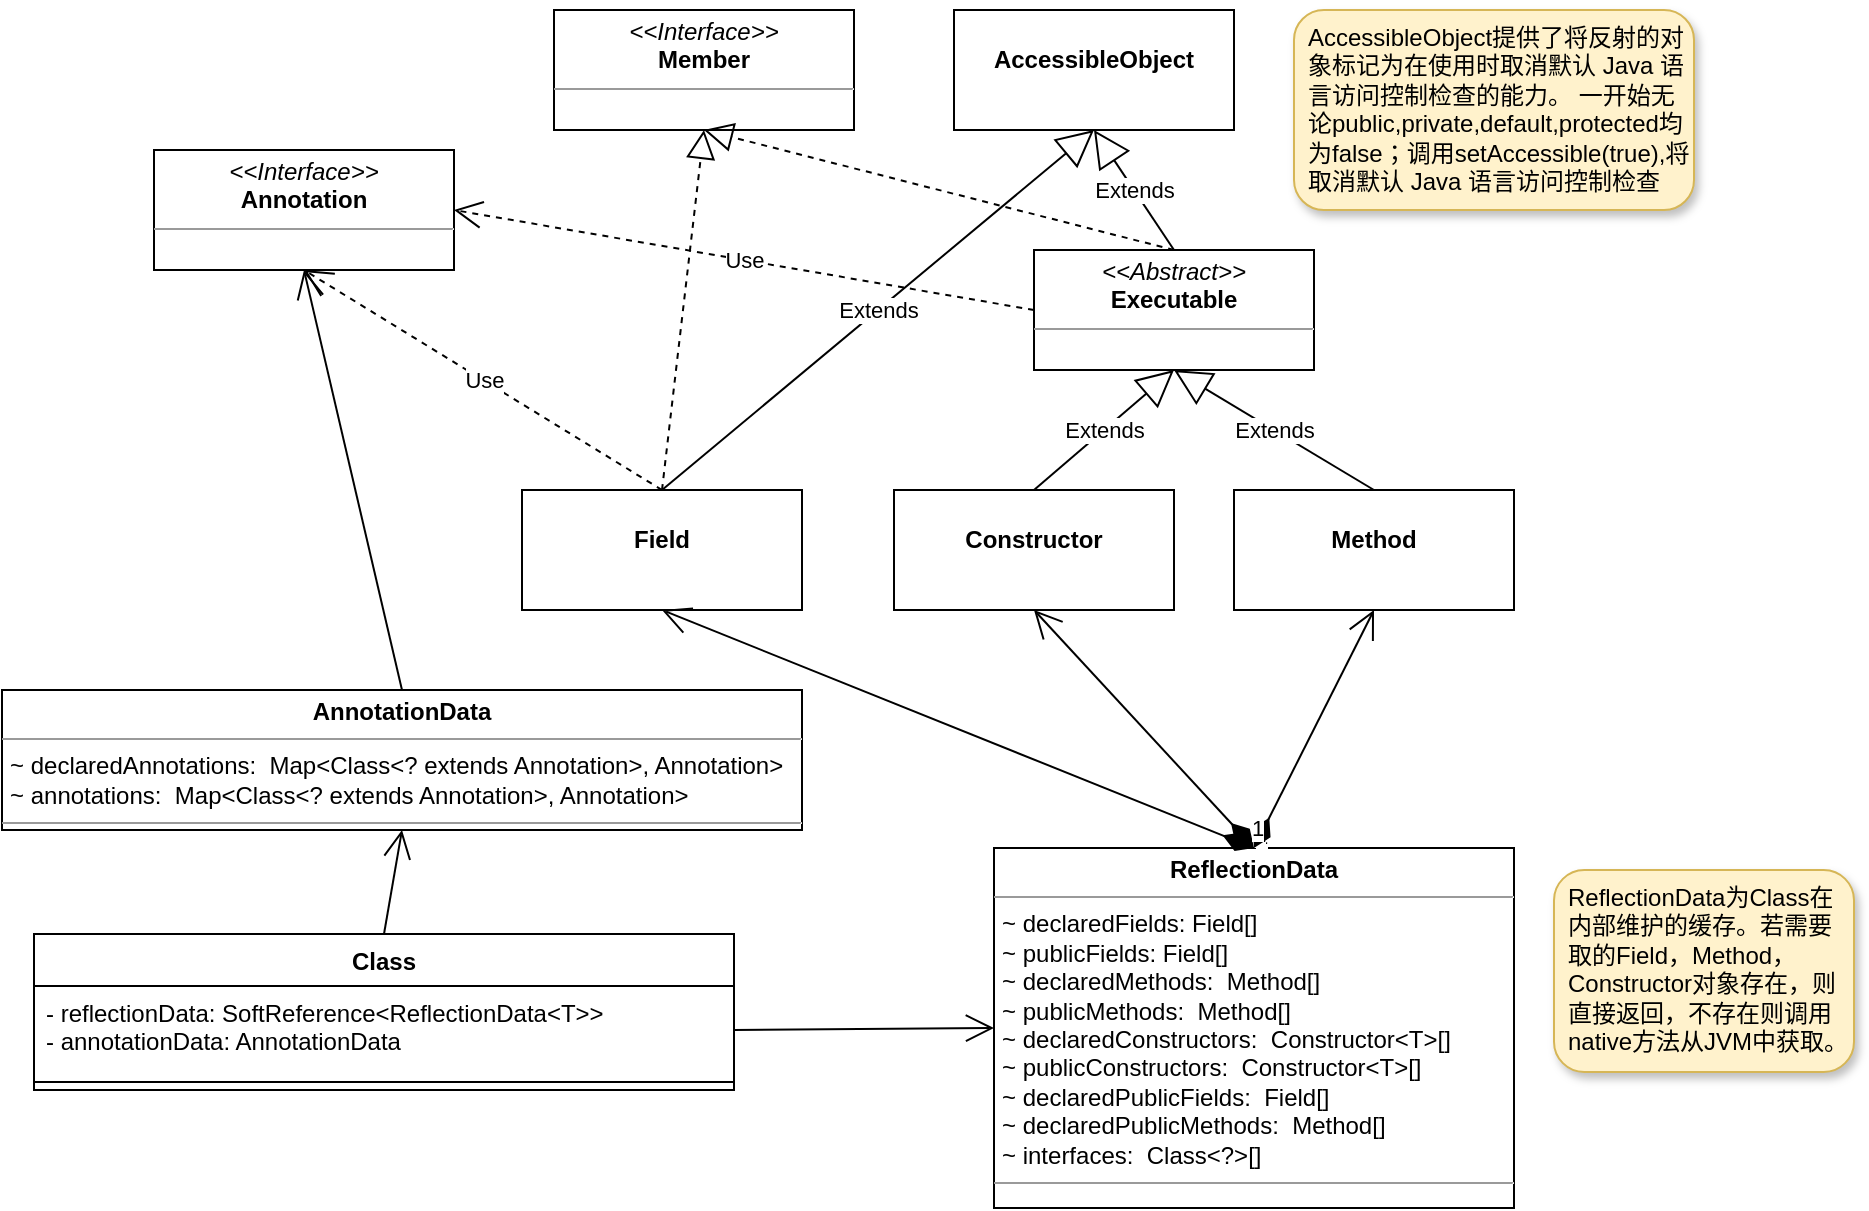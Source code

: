 <mxfile version="13.9.9" type="device"><diagram id="C5RBs43oDa-KdzZeNtuy" name="Page-1"><mxGraphModel dx="1024" dy="592" grid="1" gridSize="10" guides="1" tooltips="1" connect="1" arrows="1" fold="1" page="1" pageScale="1" pageWidth="827" pageHeight="1169" math="0" shadow="0"><root><mxCell id="WIyWlLk6GJQsqaUBKTNV-0"/><mxCell id="WIyWlLk6GJQsqaUBKTNV-1" parent="WIyWlLk6GJQsqaUBKTNV-0"/><mxCell id="KGlEuJ1fPiJjRbiL8h1M-4" value="&lt;p style=&quot;margin: 0px ; margin-top: 4px ; text-align: center&quot;&gt;&lt;i&gt;&amp;lt;&amp;lt;Interface&amp;gt;&amp;gt;&lt;/i&gt;&lt;br&gt;&lt;b&gt;Member&lt;/b&gt;&lt;/p&gt;&lt;hr size=&quot;1&quot;&gt;&lt;p style=&quot;margin: 0px ; margin-left: 4px&quot;&gt;&lt;/p&gt;&lt;p style=&quot;margin: 0px ; margin-left: 4px&quot;&gt;&lt;br&gt;&lt;/p&gt;" style="verticalAlign=top;align=left;overflow=fill;fontSize=12;fontFamily=Helvetica;html=1;" vertex="1" parent="WIyWlLk6GJQsqaUBKTNV-1"><mxGeometry x="290" y="80" width="150" height="60" as="geometry"/></mxCell><mxCell id="KGlEuJ1fPiJjRbiL8h1M-5" value="&lt;p style=&quot;margin: 0px ; margin-top: 4px ; text-align: center&quot;&gt;&lt;br&gt;&lt;b&gt;AccessibleObject&lt;/b&gt;&lt;br&gt;&lt;/p&gt;" style="verticalAlign=top;align=left;overflow=fill;fontSize=12;fontFamily=Helvetica;html=1;" vertex="1" parent="WIyWlLk6GJQsqaUBKTNV-1"><mxGeometry x="490" y="80" width="140" height="60" as="geometry"/></mxCell><mxCell id="KGlEuJ1fPiJjRbiL8h1M-6" value="&lt;p style=&quot;margin: 0px ; margin-top: 4px ; text-align: center&quot;&gt;&lt;br&gt;&lt;b&gt;Field&lt;/b&gt;&lt;/p&gt;" style="verticalAlign=top;align=left;overflow=fill;fontSize=12;fontFamily=Helvetica;html=1;" vertex="1" parent="WIyWlLk6GJQsqaUBKTNV-1"><mxGeometry x="274" y="320" width="140" height="60" as="geometry"/></mxCell><mxCell id="KGlEuJ1fPiJjRbiL8h1M-7" value="" style="endArrow=block;dashed=1;endFill=0;endSize=12;html=1;entryX=0.5;entryY=1;entryDx=0;entryDy=0;exitX=0.5;exitY=0;exitDx=0;exitDy=0;" edge="1" parent="WIyWlLk6GJQsqaUBKTNV-1" source="KGlEuJ1fPiJjRbiL8h1M-6" target="KGlEuJ1fPiJjRbiL8h1M-4"><mxGeometry width="160" relative="1" as="geometry"><mxPoint x="330" y="310" as="sourcePoint"/><mxPoint x="490" y="310" as="targetPoint"/></mxGeometry></mxCell><mxCell id="KGlEuJ1fPiJjRbiL8h1M-8" value="Extends" style="endArrow=block;endSize=16;endFill=0;html=1;entryX=0.5;entryY=1;entryDx=0;entryDy=0;exitX=0.5;exitY=0;exitDx=0;exitDy=0;" edge="1" parent="WIyWlLk6GJQsqaUBKTNV-1" source="KGlEuJ1fPiJjRbiL8h1M-6" target="KGlEuJ1fPiJjRbiL8h1M-5"><mxGeometry width="160" relative="1" as="geometry"><mxPoint x="330" y="310" as="sourcePoint"/><mxPoint x="490" y="310" as="targetPoint"/></mxGeometry></mxCell><mxCell id="KGlEuJ1fPiJjRbiL8h1M-9" value="&lt;p style=&quot;margin: 0px ; margin-top: 4px ; text-align: center&quot;&gt;&lt;i&gt;&amp;lt;&amp;lt;Abstract&amp;gt;&amp;gt;&lt;/i&gt;&lt;br&gt;&lt;b&gt;Executable&lt;/b&gt;&lt;br&gt;&lt;/p&gt;&lt;hr size=&quot;1&quot;&gt;&lt;p style=&quot;margin: 0px ; margin-left: 4px&quot;&gt;&lt;/p&gt;&lt;p style=&quot;margin: 0px ; margin-left: 4px&quot;&gt;&lt;br&gt;&lt;/p&gt;" style="verticalAlign=top;align=left;overflow=fill;fontSize=12;fontFamily=Helvetica;html=1;" vertex="1" parent="WIyWlLk6GJQsqaUBKTNV-1"><mxGeometry x="530" y="200" width="140" height="60" as="geometry"/></mxCell><mxCell id="KGlEuJ1fPiJjRbiL8h1M-10" value="" style="endArrow=block;dashed=1;endFill=0;endSize=12;html=1;exitX=0.5;exitY=0;exitDx=0;exitDy=0;entryX=0.5;entryY=1;entryDx=0;entryDy=0;" edge="1" parent="WIyWlLk6GJQsqaUBKTNV-1" source="KGlEuJ1fPiJjRbiL8h1M-9" target="KGlEuJ1fPiJjRbiL8h1M-4"><mxGeometry width="160" relative="1" as="geometry"><mxPoint x="330" y="310" as="sourcePoint"/><mxPoint x="490" y="140" as="targetPoint"/></mxGeometry></mxCell><mxCell id="KGlEuJ1fPiJjRbiL8h1M-11" value="&lt;p style=&quot;margin: 0px ; margin-top: 4px ; text-align: center&quot;&gt;&lt;br&gt;&lt;b&gt;Constructor&lt;/b&gt;&lt;/p&gt;" style="verticalAlign=top;align=left;overflow=fill;fontSize=12;fontFamily=Helvetica;html=1;" vertex="1" parent="WIyWlLk6GJQsqaUBKTNV-1"><mxGeometry x="460" y="320" width="140" height="60" as="geometry"/></mxCell><mxCell id="KGlEuJ1fPiJjRbiL8h1M-12" value="&lt;p style=&quot;margin: 0px ; margin-top: 4px ; text-align: center&quot;&gt;&lt;br&gt;&lt;b&gt;Method&lt;/b&gt;&lt;/p&gt;" style="verticalAlign=top;align=left;overflow=fill;fontSize=12;fontFamily=Helvetica;html=1;" vertex="1" parent="WIyWlLk6GJQsqaUBKTNV-1"><mxGeometry x="630" y="320" width="140" height="60" as="geometry"/></mxCell><mxCell id="KGlEuJ1fPiJjRbiL8h1M-13" value="Extends" style="endArrow=block;endSize=16;endFill=0;html=1;" edge="1" parent="WIyWlLk6GJQsqaUBKTNV-1"><mxGeometry width="160" relative="1" as="geometry"><mxPoint x="600" y="200" as="sourcePoint"/><mxPoint x="560" y="140" as="targetPoint"/></mxGeometry></mxCell><mxCell id="KGlEuJ1fPiJjRbiL8h1M-14" value="Extends" style="endArrow=block;endSize=16;endFill=0;html=1;entryX=0.5;entryY=1;entryDx=0;entryDy=0;exitX=0.5;exitY=0;exitDx=0;exitDy=0;" edge="1" parent="WIyWlLk6GJQsqaUBKTNV-1" source="KGlEuJ1fPiJjRbiL8h1M-11" target="KGlEuJ1fPiJjRbiL8h1M-9"><mxGeometry width="160" relative="1" as="geometry"><mxPoint x="330" y="310" as="sourcePoint"/><mxPoint x="490" y="310" as="targetPoint"/></mxGeometry></mxCell><mxCell id="KGlEuJ1fPiJjRbiL8h1M-15" value="Extends" style="endArrow=block;endSize=16;endFill=0;html=1;exitX=0.5;exitY=0;exitDx=0;exitDy=0;entryX=0.5;entryY=1;entryDx=0;entryDy=0;" edge="1" parent="WIyWlLk6GJQsqaUBKTNV-1" source="KGlEuJ1fPiJjRbiL8h1M-12" target="KGlEuJ1fPiJjRbiL8h1M-9"><mxGeometry width="160" relative="1" as="geometry"><mxPoint x="550" y="330" as="sourcePoint"/><mxPoint x="600" y="260" as="targetPoint"/></mxGeometry></mxCell><mxCell id="KGlEuJ1fPiJjRbiL8h1M-16" value="Class" style="swimlane;fontStyle=1;align=center;verticalAlign=top;childLayout=stackLayout;horizontal=1;startSize=26;horizontalStack=0;resizeParent=1;resizeParentMax=0;resizeLast=0;collapsible=1;marginBottom=0;" vertex="1" parent="WIyWlLk6GJQsqaUBKTNV-1"><mxGeometry x="30" y="542" width="350" height="78" as="geometry"/></mxCell><mxCell id="KGlEuJ1fPiJjRbiL8h1M-17" value="- reflectionData: SoftReference&lt;ReflectionData&lt;T&gt;&gt;&#10;- annotationData: AnnotationData" style="text;strokeColor=none;fillColor=none;align=left;verticalAlign=top;spacingLeft=4;spacingRight=4;overflow=hidden;rotatable=0;points=[[0,0.5],[1,0.5]];portConstraint=eastwest;" vertex="1" parent="KGlEuJ1fPiJjRbiL8h1M-16"><mxGeometry y="26" width="350" height="44" as="geometry"/></mxCell><mxCell id="KGlEuJ1fPiJjRbiL8h1M-18" value="" style="line;strokeWidth=1;fillColor=none;align=left;verticalAlign=middle;spacingTop=-1;spacingLeft=3;spacingRight=3;rotatable=0;labelPosition=right;points=[];portConstraint=eastwest;" vertex="1" parent="KGlEuJ1fPiJjRbiL8h1M-16"><mxGeometry y="70" width="350" height="8" as="geometry"/></mxCell><mxCell id="KGlEuJ1fPiJjRbiL8h1M-24" value="&lt;p style=&quot;margin: 0px ; margin-top: 4px ; text-align: center&quot;&gt;&lt;span style=&quot;font-weight: 700&quot;&gt;ReflectionData&lt;/span&gt;&lt;br&gt;&lt;/p&gt;&lt;hr size=&quot;1&quot;&gt;&lt;p style=&quot;margin: 0px ; margin-left: 4px&quot;&gt;~ declaredFields: Field[]&lt;br style=&quot;padding: 0px ; margin: 0px&quot;&gt;~&amp;nbsp;publicFields: Field[]&lt;br&gt;&lt;/p&gt;&lt;p style=&quot;margin: 0px ; margin-left: 4px&quot;&gt;~ declaredMethods:&amp;nbsp; Method[]&lt;/p&gt;&lt;p style=&quot;margin: 0px ; margin-left: 4px&quot;&gt;~ publicMethods:&amp;nbsp; Method[]&lt;/p&gt;&lt;p style=&quot;margin: 0px ; margin-left: 4px&quot;&gt;~ declaredConstructors:&amp;nbsp; Constructor&amp;lt;T&amp;gt;[]&lt;/p&gt;&lt;p style=&quot;margin: 0px ; margin-left: 4px&quot;&gt;~ publicConstructors:&amp;nbsp; Constructor&amp;lt;T&amp;gt;[]&lt;/p&gt;&lt;p style=&quot;margin: 0px ; margin-left: 4px&quot;&gt;~ declaredPublicFields:&amp;nbsp; Field[]&lt;/p&gt;&lt;p style=&quot;margin: 0px ; margin-left: 4px&quot;&gt;~ declaredPublicMethods:&amp;nbsp; Method[]&lt;/p&gt;&lt;p style=&quot;margin: 0px ; margin-left: 4px&quot;&gt;~ interfaces:&amp;nbsp; Class&amp;lt;?&amp;gt;[]&lt;/p&gt;&lt;hr size=&quot;1&quot;&gt;&lt;p style=&quot;margin: 0px ; margin-left: 4px&quot;&gt;&lt;br&gt;&lt;/p&gt;" style="verticalAlign=top;align=left;overflow=fill;fontSize=12;fontFamily=Helvetica;html=1;" vertex="1" parent="WIyWlLk6GJQsqaUBKTNV-1"><mxGeometry x="510" y="499" width="260" height="180" as="geometry"/></mxCell><mxCell id="KGlEuJ1fPiJjRbiL8h1M-25" value="1" style="endArrow=open;html=1;endSize=12;startArrow=diamondThin;startSize=14;startFill=1;align=left;verticalAlign=bottom;entryX=0.5;entryY=1;entryDx=0;entryDy=0;exitX=0.5;exitY=0;exitDx=0;exitDy=0;" edge="1" parent="WIyWlLk6GJQsqaUBKTNV-1" source="KGlEuJ1fPiJjRbiL8h1M-24" target="KGlEuJ1fPiJjRbiL8h1M-6"><mxGeometry x="-1" y="3" relative="1" as="geometry"><mxPoint x="330" y="510" as="sourcePoint"/><mxPoint x="490" y="510" as="targetPoint"/></mxGeometry></mxCell><mxCell id="KGlEuJ1fPiJjRbiL8h1M-26" value="1" style="endArrow=open;html=1;endSize=12;startArrow=diamondThin;startSize=14;startFill=1;align=left;verticalAlign=bottom;entryX=0.5;entryY=1;entryDx=0;entryDy=0;exitX=0.5;exitY=0;exitDx=0;exitDy=0;" edge="1" parent="WIyWlLk6GJQsqaUBKTNV-1" source="KGlEuJ1fPiJjRbiL8h1M-24" target="KGlEuJ1fPiJjRbiL8h1M-11"><mxGeometry x="-1" y="3" relative="1" as="geometry"><mxPoint x="640" y="500" as="sourcePoint"/><mxPoint x="354" y="390" as="targetPoint"/></mxGeometry></mxCell><mxCell id="KGlEuJ1fPiJjRbiL8h1M-27" value="1" style="endArrow=open;html=1;endSize=12;startArrow=diamondThin;startSize=14;startFill=1;align=left;verticalAlign=bottom;entryX=0.5;entryY=1;entryDx=0;entryDy=0;exitX=0.5;exitY=0;exitDx=0;exitDy=0;" edge="1" parent="WIyWlLk6GJQsqaUBKTNV-1" source="KGlEuJ1fPiJjRbiL8h1M-24" target="KGlEuJ1fPiJjRbiL8h1M-12"><mxGeometry x="-1" y="3" relative="1" as="geometry"><mxPoint x="650" y="510" as="sourcePoint"/><mxPoint x="540" y="390" as="targetPoint"/></mxGeometry></mxCell><mxCell id="KGlEuJ1fPiJjRbiL8h1M-28" value="AccessibleObject提供了将反射的对象标记为在使用时取消默认 Java 语言访问控制检查的能力。 一开始无论public,private,default,protected均为false；调用setAccessible(true),将取消默认 Java 语言访问控制检查" style="rounded=1;whiteSpace=wrap;html=1;fillColor=#fff2cc;strokeColor=#d6b656;align=left;verticalAlign=top;spacingLeft=5;shadow=1;" vertex="1" parent="WIyWlLk6GJQsqaUBKTNV-1"><mxGeometry x="660" y="80" width="200" height="100" as="geometry"/></mxCell><mxCell id="KGlEuJ1fPiJjRbiL8h1M-30" value="&lt;p style=&quot;margin: 0px ; margin-top: 4px ; text-align: center&quot;&gt;&lt;i&gt;&amp;lt;&amp;lt;Interface&amp;gt;&amp;gt;&lt;/i&gt;&lt;br&gt;&lt;b&gt;Annotation&lt;/b&gt;&lt;/p&gt;&lt;hr size=&quot;1&quot;&gt;&lt;p style=&quot;margin: 0px ; margin-left: 4px&quot;&gt;&lt;/p&gt;&lt;p style=&quot;margin: 0px ; margin-left: 4px&quot;&gt;&lt;br&gt;&lt;/p&gt;" style="verticalAlign=top;align=left;overflow=fill;fontSize=12;fontFamily=Helvetica;html=1;" vertex="1" parent="WIyWlLk6GJQsqaUBKTNV-1"><mxGeometry x="90" y="150" width="150" height="60" as="geometry"/></mxCell><mxCell id="KGlEuJ1fPiJjRbiL8h1M-31" value="Use" style="endArrow=open;endSize=12;dashed=1;html=1;entryX=0.5;entryY=1;entryDx=0;entryDy=0;exitX=0.5;exitY=0;exitDx=0;exitDy=0;" edge="1" parent="WIyWlLk6GJQsqaUBKTNV-1" source="KGlEuJ1fPiJjRbiL8h1M-6" target="KGlEuJ1fPiJjRbiL8h1M-30"><mxGeometry width="160" relative="1" as="geometry"><mxPoint x="390" y="559" as="sourcePoint"/><mxPoint x="520" y="599" as="targetPoint"/></mxGeometry></mxCell><mxCell id="KGlEuJ1fPiJjRbiL8h1M-32" value="Use" style="endArrow=open;endSize=12;dashed=1;html=1;exitX=0;exitY=0.5;exitDx=0;exitDy=0;entryX=1;entryY=0.5;entryDx=0;entryDy=0;" edge="1" parent="WIyWlLk6GJQsqaUBKTNV-1" source="KGlEuJ1fPiJjRbiL8h1M-9" target="KGlEuJ1fPiJjRbiL8h1M-30"><mxGeometry width="160" relative="1" as="geometry"><mxPoint x="354" y="330" as="sourcePoint"/><mxPoint x="140" y="240" as="targetPoint"/></mxGeometry></mxCell><mxCell id="KGlEuJ1fPiJjRbiL8h1M-33" value="&lt;p style=&quot;margin: 0px ; margin-top: 4px ; text-align: center&quot;&gt;&lt;b&gt;AnnotationData&lt;/b&gt;&lt;br&gt;&lt;/p&gt;&lt;hr size=&quot;1&quot;&gt;&lt;p style=&quot;margin: 0px ; margin-left: 4px&quot;&gt;~ declaredAnnotations:&amp;nbsp; Map&amp;lt;Class&amp;lt;? extends Annotation&amp;gt;, Annotation&amp;gt;&lt;/p&gt;&lt;p style=&quot;margin: 0px ; margin-left: 4px&quot;&gt;~ annotations:&amp;nbsp; Map&amp;lt;Class&amp;lt;? extends Annotation&amp;gt;, Annotation&amp;gt;&lt;/p&gt;&lt;hr size=&quot;1&quot;&gt;&lt;p style=&quot;margin: 0px ; margin-left: 4px&quot;&gt;&lt;br&gt;&lt;/p&gt;" style="verticalAlign=top;align=left;overflow=fill;fontSize=12;fontFamily=Helvetica;html=1;" vertex="1" parent="WIyWlLk6GJQsqaUBKTNV-1"><mxGeometry x="14" y="420" width="400" height="70" as="geometry"/></mxCell><mxCell id="KGlEuJ1fPiJjRbiL8h1M-34" value="" style="endArrow=open;endFill=1;endSize=12;html=1;entryX=0.5;entryY=1;entryDx=0;entryDy=0;exitX=0.5;exitY=0;exitDx=0;exitDy=0;" edge="1" parent="WIyWlLk6GJQsqaUBKTNV-1" source="KGlEuJ1fPiJjRbiL8h1M-33" target="KGlEuJ1fPiJjRbiL8h1M-30"><mxGeometry width="160" relative="1" as="geometry"><mxPoint x="240" y="510" as="sourcePoint"/><mxPoint x="400" y="510" as="targetPoint"/></mxGeometry></mxCell><mxCell id="KGlEuJ1fPiJjRbiL8h1M-35" value="" style="endArrow=open;endFill=1;endSize=12;html=1;entryX=0;entryY=0.5;entryDx=0;entryDy=0;exitX=1;exitY=0.5;exitDx=0;exitDy=0;" edge="1" parent="WIyWlLk6GJQsqaUBKTNV-1" source="KGlEuJ1fPiJjRbiL8h1M-17" target="KGlEuJ1fPiJjRbiL8h1M-24"><mxGeometry width="160" relative="1" as="geometry"><mxPoint x="479" y="810" as="sourcePoint"/><mxPoint x="430" y="600" as="targetPoint"/></mxGeometry></mxCell><mxCell id="KGlEuJ1fPiJjRbiL8h1M-36" value="" style="endArrow=open;endFill=1;endSize=12;html=1;entryX=0.5;entryY=1;entryDx=0;entryDy=0;exitX=0.5;exitY=0;exitDx=0;exitDy=0;" edge="1" parent="WIyWlLk6GJQsqaUBKTNV-1" source="KGlEuJ1fPiJjRbiL8h1M-16" target="KGlEuJ1fPiJjRbiL8h1M-33"><mxGeometry width="160" relative="1" as="geometry"><mxPoint x="390" y="599" as="sourcePoint"/><mxPoint x="520" y="599" as="targetPoint"/></mxGeometry></mxCell><mxCell id="KGlEuJ1fPiJjRbiL8h1M-37" value="ReflectionData为Class在内部维护的缓存。若需要取的Field，Method，Constructor对象存在，则直接返回，不存在则调用native方法从JVM中获取。" style="rounded=1;whiteSpace=wrap;html=1;fillColor=#fff2cc;strokeColor=#d6b656;align=left;verticalAlign=top;spacingLeft=5;shadow=1;" vertex="1" parent="WIyWlLk6GJQsqaUBKTNV-1"><mxGeometry x="790" y="510" width="150" height="101" as="geometry"/></mxCell></root></mxGraphModel></diagram></mxfile>